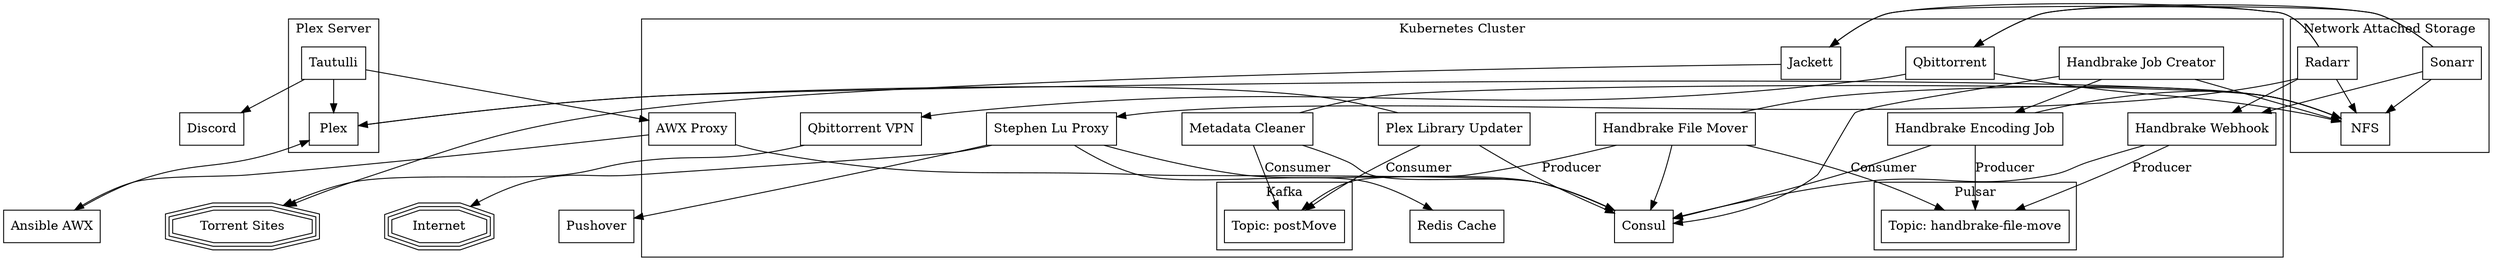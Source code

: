 digraph G {
  node [shape="rect"]
  rankdir="TB";
  compound=true; nodesep=1.0;

  torrents [shape="tripleoctagon", label="Torrent Sites"];
  internet [shape="tripleoctagon", label="Internet"];
  discord [label="Discord"];
  awx [label="Ansible AWX"];
  pushover [label="Pushover"];

 subgraph cluster_k8s {
    label="Kubernetes Cluster";
    handbrakeWebHook [label="Handbrake Webhook"];
    handbrakeFileMover [label="Handbrake File Mover"];
    handbrakeJobCreator [label="Handbrake Job Creator"];
    handbrakeEncodingJob [label="Handbrake Encoding Job"];
    metadataCleaner [label="Metadata Cleaner"];
    qbittorrent [label="Qbittorrent"];
    qbittorrentVpn [label="Qbittorrent VPN"];
    jackett [label="Jackett"];
    plexLibraryUpdater [label="Plex Library Updater"];
    awxProxy [label="AWX Proxy"];
    consul [label="Consul"];
    stephenluProxy [label="Stephen Lu Proxy"];
    redis [label="Redis Cache"];
    subgraph cluster_pulsar {
        label="Pulsar"
        handbrakeFileMoveTopic [label="Topic: handbrake-file-move"];
        }
    subgraph cluster_kafka {
        label="Kafka"
        postMoveTopic [label="Topic: postMove"];
        }
    }

  subgraph cluster_nas {
    label="Network Attached Storage"
    sonarr [label="Sonarr"];
    radarr [label="Radarr"];
    nfs [label="NFS"];
    }

  subgraph cluster_nfs1 {
    label="Plex Server"
      plex [label="Plex"];
      tautulli [label="Tautulli"];
    }

    plex -> nfs;
    jackett -> torrents;
    qbittorrent -> qbittorrentVpn;
    qbittorrent -> nfs;
    qbittorrentVpn -> torrents;
    sonarr -> jackett;
    sonarr -> qbittorrent;
    sonarr -> handbrakeWebHook;
    sonarr -> nfs;
    radarr -> jackett;
    radarr -> qbittorrent;
    radarr -> handbrakeWebHook;
    radarr -> nfs;
    radarr -> stephenluProxy;
    handbrakeWebHook -> handbrakeFileMoveTopic [label="Producer"];
    handbrakeWebHook -> consul;
    handbrakeFileMover -> handbrakeFileMoveTopic [label="Consumer"];
    handbrakeFileMover -> nfs;
    handbrakeFileMover -> consul;
    handbrakeFileMover -> postMoveTopic [label="Producer"];
    handbrakeJobCreator -> nfs;
    handbrakeJobCreator -> handbrakeEncodingJob;
    handbrakeJobCreator -> consul;
    handbrakeEncodingJob -> handbrakeFileMoveTopic [label="Producer"];
    handbrakeEncodingJob -> nfs;
    handbrakeEncodingJob -> consul;
    metadataCleaner -> postMoveTopic [label="Consumer"];
    metadataCleaner -> nfs;
    metadataCleaner -> consul;
    plexLibraryUpdater -> postMoveTopic [label="Consumer"];
    plexLibraryUpdater -> plex;
    plexLibraryUpdater -> consul;
    tautulli -> plex;
    tautulli -> discord;
    tautulli -> awxProxy;
    awxProxy -> awx;
    awxProxy -> consul;
    awx -> plex;
    stephenluProxy -> internet;
    stephenluProxy -> consul;
    stephenluProxy -> redis;
    stephenluProxy -> pushover;
}
